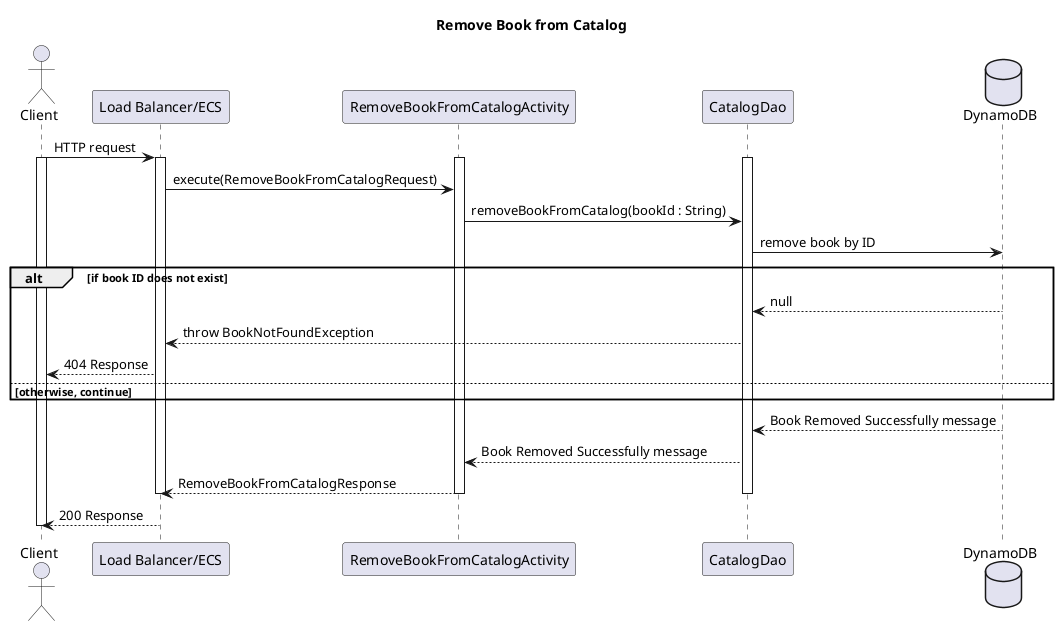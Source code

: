 @startuml
title Remove Book from Catalog

actor Client
participant "Load Balancer/ECS" as ECS
participant RemoveBookFromCatalogActivity
participant CatalogDao
database DynamoDB

Client -> ECS : HTTP request
activate Client
activate ECS
activate RemoveBookFromCatalogActivity
activate CatalogDao
ECS -> RemoveBookFromCatalogActivity :  execute(RemoveBookFromCatalogRequest)
RemoveBookFromCatalogActivity -> CatalogDao : removeBookFromCatalog(bookId : String)
CatalogDao -> DynamoDB : remove book by ID
alt if book ID does not exist
    CatalogDao <-- DynamoDB : null
    ECS <-- CatalogDao : throw BookNotFoundException
    Client <-- ECS : 404 Response
else otherwise, continue
end

CatalogDao <-- DynamoDB : Book Removed Successfully message
RemoveBookFromCatalogActivity <-- CatalogDao : Book Removed Successfully message
ECS <-- RemoveBookFromCatalogActivity : RemoveBookFromCatalogResponse
deactivate CatalogDao
deactivate RemoveBookFromCatalogActivity
deactivate ECS
Client <-- ECS : 200 Response
deactivate Client
@enduml